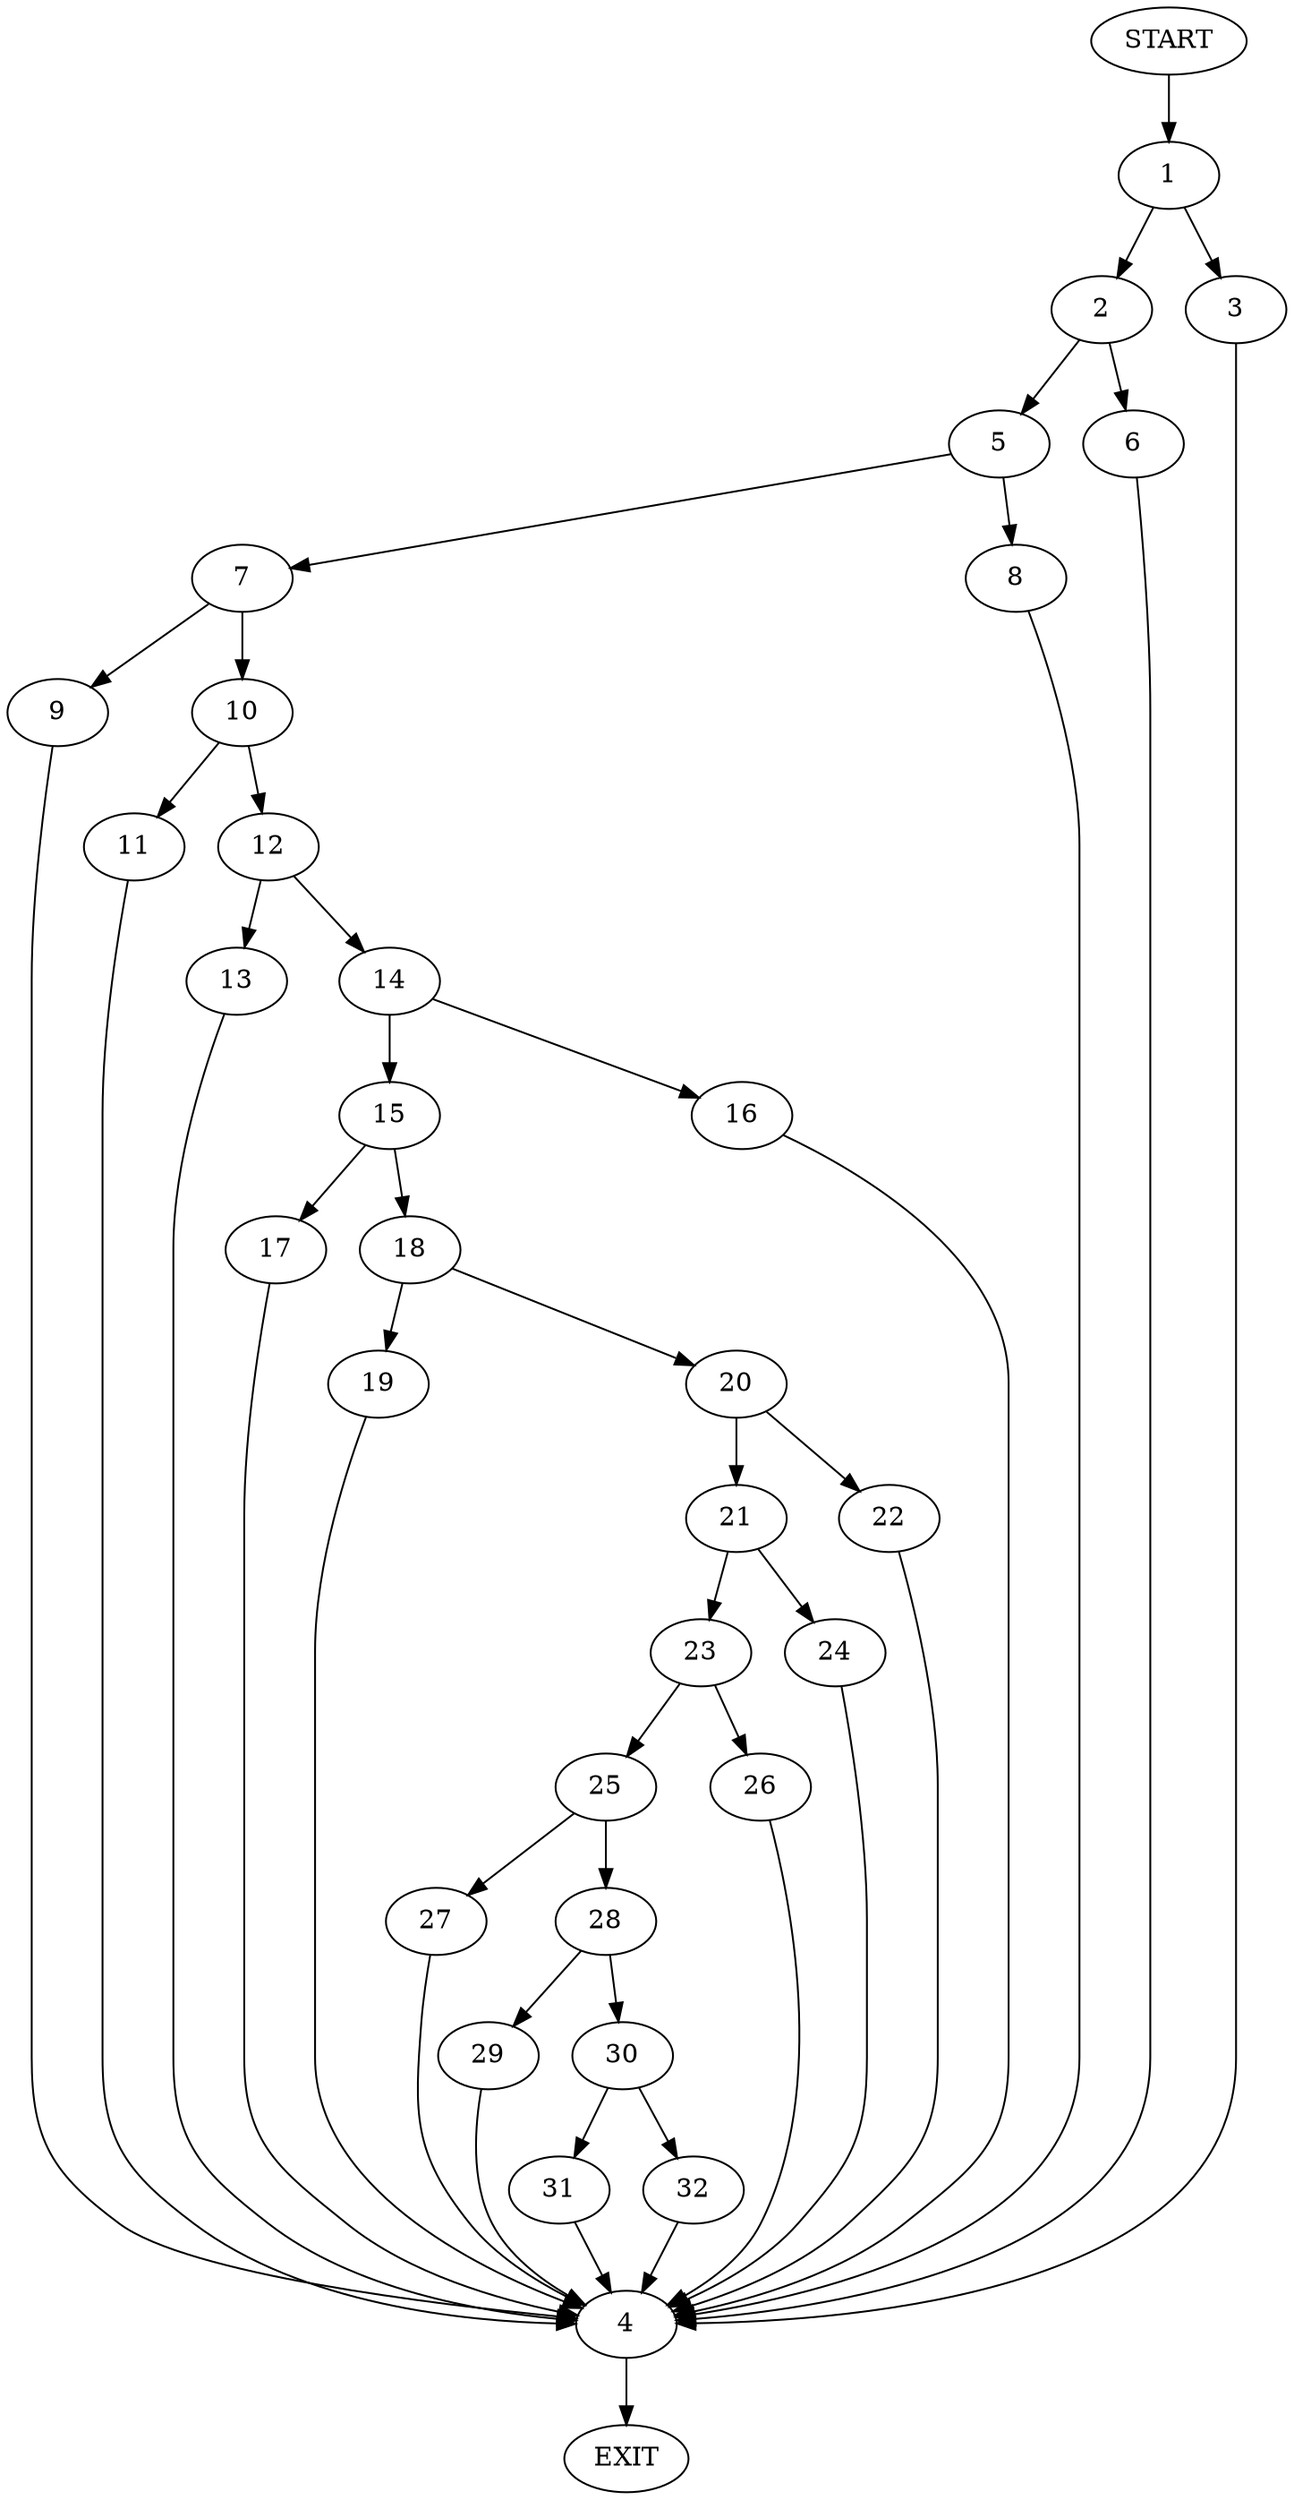 digraph {
0 [label="START"]
33 [label="EXIT"]
0 -> 1
1 -> 2
1 -> 3
3 -> 4
2 -> 5
2 -> 6
4 -> 33
6 -> 4
5 -> 7
5 -> 8
8 -> 4
7 -> 9
7 -> 10
9 -> 4
10 -> 11
10 -> 12
11 -> 4
12 -> 13
12 -> 14
14 -> 15
14 -> 16
13 -> 4
16 -> 4
15 -> 17
15 -> 18
17 -> 4
18 -> 19
18 -> 20
19 -> 4
20 -> 21
20 -> 22
22 -> 4
21 -> 23
21 -> 24
23 -> 25
23 -> 26
24 -> 4
25 -> 27
25 -> 28
26 -> 4
27 -> 4
28 -> 29
28 -> 30
30 -> 31
30 -> 32
29 -> 4
31 -> 4
32 -> 4
}
